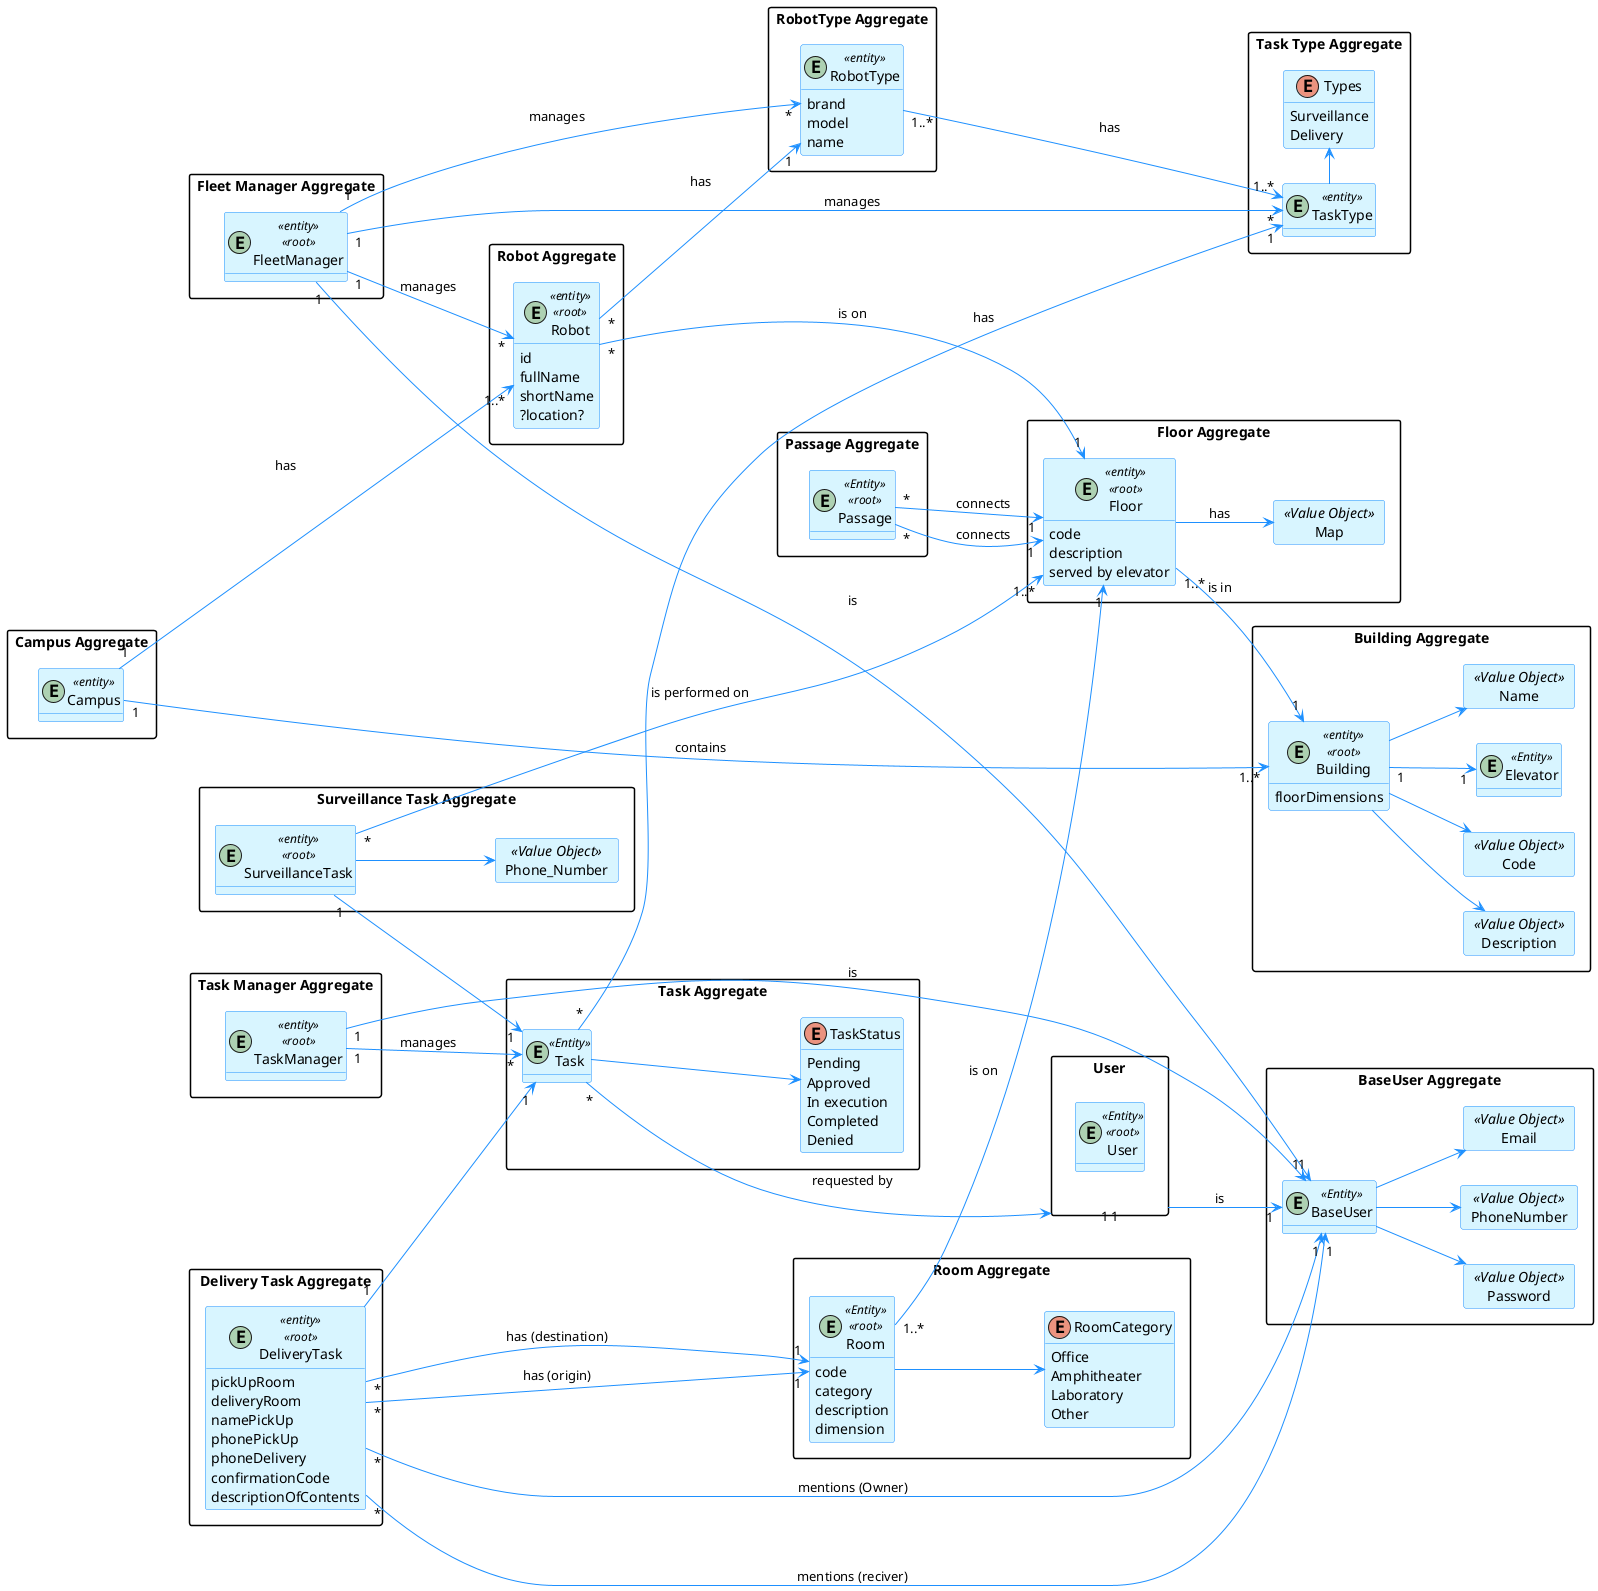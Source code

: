 @startuml "Domain Model"


hide methods
left to right direction

skinparam classAttributeIconSize 0

skinparam class {
    LifeLineBorderColor DodgerBlue
    LifeLineBackgroundColor APPLICATION
    BackgroundColor #D8F5FF
    ArrowColor DodgerBlue
    BorderColor DodgerBlue
}

skinparam packageStyle rectangle

skinparam card {
    LifeLineBorderColor DodgerBlue
    LifeLineBackgroundColor APPLICATION
    BackgroundColor #D8F5FF
    ArrowColor DodgerBlue
    BorderColor DodgerBlue
}

package "Robot Aggregate" {

    entity Robot <<entity>><<root>>{
        id
        fullName
        shortName
        ?location?
    }

}

package "RobotType Aggregate"{
    entity RobotType <<entity>>{
            brand
            model
            name
     }
}

package "Building Aggregate" {

    entity Building <<entity>><<root>>{
        floorDimensions
    }

    card Name <<Value Object>>{
    }

    card Description <<Value Object>>{
    }

    card Code <<Value Object>>{
    }

    entity Elevator <<Entity>>{
    }

    Building "1" --> "1" Elevator
    Building --> Name
    Building --> Description
    Building --> Code

}

package "Floor Aggregate"{

    entity Floor <<entity>> <<root>>{
        code
        description
        served by elevator
    }

    card Map <<Value Object>>{
    }

    Floor --> Map : has

}

package "BaseUser Aggregate"{

    entity BaseUser <<Entity>>{
    }
    card PhoneNumber <<Value Object>>{
    }
    card Email <<Value Object>>{
    }
    card Password <<Value Object>>{
    }

    BaseUser --> PhoneNumber
    BaseUser --> Email
    BaseUser --> Password
}

package "Task Aggregate"{

    entity Task <<Entity>>{

    }

    enum TaskStatus {
        Pending
        Approved
        In execution
        Completed
        Denied
    }

    Task --> TaskStatus
}


package "Task Type Aggregate" {
    entity TaskType <<entity>>{

    }
    enum Types {
        Surveillance
        Delivery
    }

    TaskType -> Types
}

package "Fleet Manager Aggregate"{

    entity FleetManager <<entity>> <<root>>{
    }

}

package "Task Manager Aggregate"{

    entity TaskManager <<entity>> <<root>>{
    }

}

package "Campus Aggregate"{

    entity Campus <<entity>>{
    }

}

package "Surveillance Task Aggregate"{

    entity SurveillanceTask <<entity>> <<root>>{
    }

    card Phone_Number <<Value Object>> {
    }

    SurveillanceTask --> Phone_Number
}

package "Delivery Task Aggregate"{
    entity DeliveryTask <<entity>> <<root>>{
        pickUpRoom
        deliveryRoom
        namePickUp
        phonePickUp
        phoneDelivery
        confirmationCode
        descriptionOfContents
    }
}

package "Room Aggregate"{

    entity Room <<Entity>><<root>>{
        code
        category
        description
        dimension
    }

    enum RoomCategory{
        Office
        Amphitheater
        Laboratory
        Other
    }
    Room --> RoomCategory
}

package "Passage Aggregate"{

    entity Passage <<Entity>> <<root>>{
    }

}

package "User" {
    entity User<<Entity>><<root>>{
    }
}

Passage "*" --> "1" Floor : connects
Passage "*" --> "1" Floor : connects
Floor "1..*" --> "1" Building : is in
Robot "*" --> "1" RobotType : has
RobotType "1..*" ---> "1..*" TaskType : has
Task "*" --> "1" TaskType : has
FleetManager "1" --> "*" Robot : "manages"
FleetManager "1" ---> "*" TaskType : "manages"
FleetManager "1" --> "*" RobotType : "manages"
FleetManager "1" --> "1" BaseUser : is
TaskManager "1"--> "1" BaseUser : is
TaskManager "1" --> "*" Task : "manages"
Campus "1" ---> "1..*" Robot : has
Campus "1" --> "1..*" Building : contains
Robot "*" ---> "1" Floor : is on
SurveillanceTask "*" ----> "1..*" Floor : is performed on
DeliveryTask "*" ---> "1" Room : has (origin)
DeliveryTask "*" ---> "1" Room : has (destination)
User "1" --> "1" BaseUser : is
DeliveryTask "*" --> "1" BaseUser : mentions (Owner)
DeliveryTask "*" --> "1" BaseUser : mentions (reciver)
Room "1..*" --> "1" Floor : is on
SurveillanceTask "1" --> "1" Task
DeliveryTask "1" --> "1" Task
Task "*" ---> "1" User  : requested by

@enduml